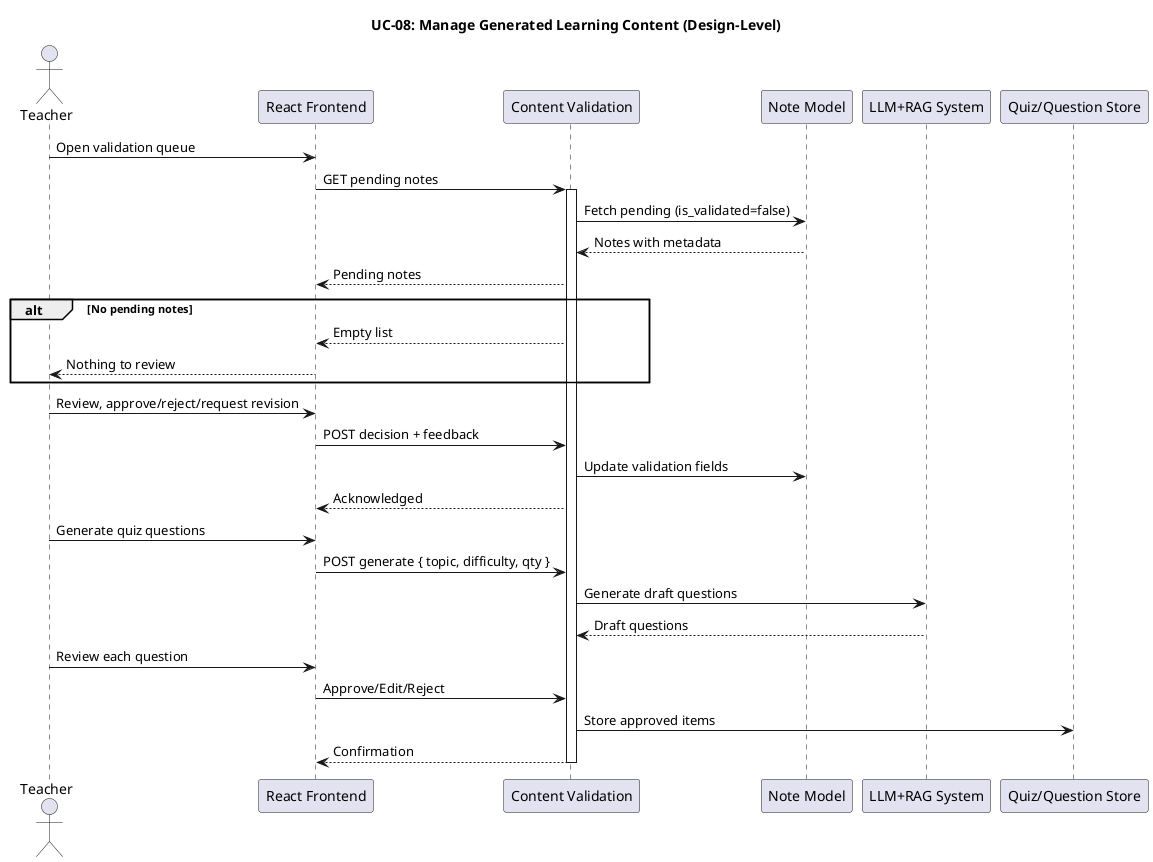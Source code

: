 @startuml
title UC-08: Manage Generated Learning Content (Design-Level)

actor Teacher
participant Frontend as "React Frontend"
participant ContentAPI as "Content Validation"
participant Note as "Note Model"
participant LLM as "LLM+RAG System"
participant QuestionBank as "Quiz/Question Store"


'======================
' Validate student-submitted notes
'======================
Teacher -> Frontend : Open validation queue
Frontend -> ContentAPI : GET pending notes
activate ContentAPI
ContentAPI -> Note : Fetch pending (is_validated=false)
Note --> ContentAPI : Notes with metadata
ContentAPI --> Frontend : Pending notes
alt No pending notes
    ContentAPI --> Frontend : Empty list
    Frontend --> Teacher : Nothing to review
end
Teacher -> Frontend : Review, approve/reject/request revision
Frontend -> ContentAPI : POST decision + feedback
ContentAPI -> Note : Update validation fields
ContentAPI --> Frontend : Acknowledged

'======================
' Generate/validate quiz questions
'======================
Teacher -> Frontend : Generate quiz questions
Frontend -> ContentAPI : POST generate { topic, difficulty, qty }
ContentAPI -> LLM : Generate draft questions
LLM --> ContentAPI : Draft questions
Teacher -> Frontend : Review each question
Frontend -> ContentAPI : Approve/Edit/Reject
ContentAPI -> QuestionBank : Store approved items
ContentAPI --> Frontend : Confirmation

deactivate ContentAPI

@enduml


